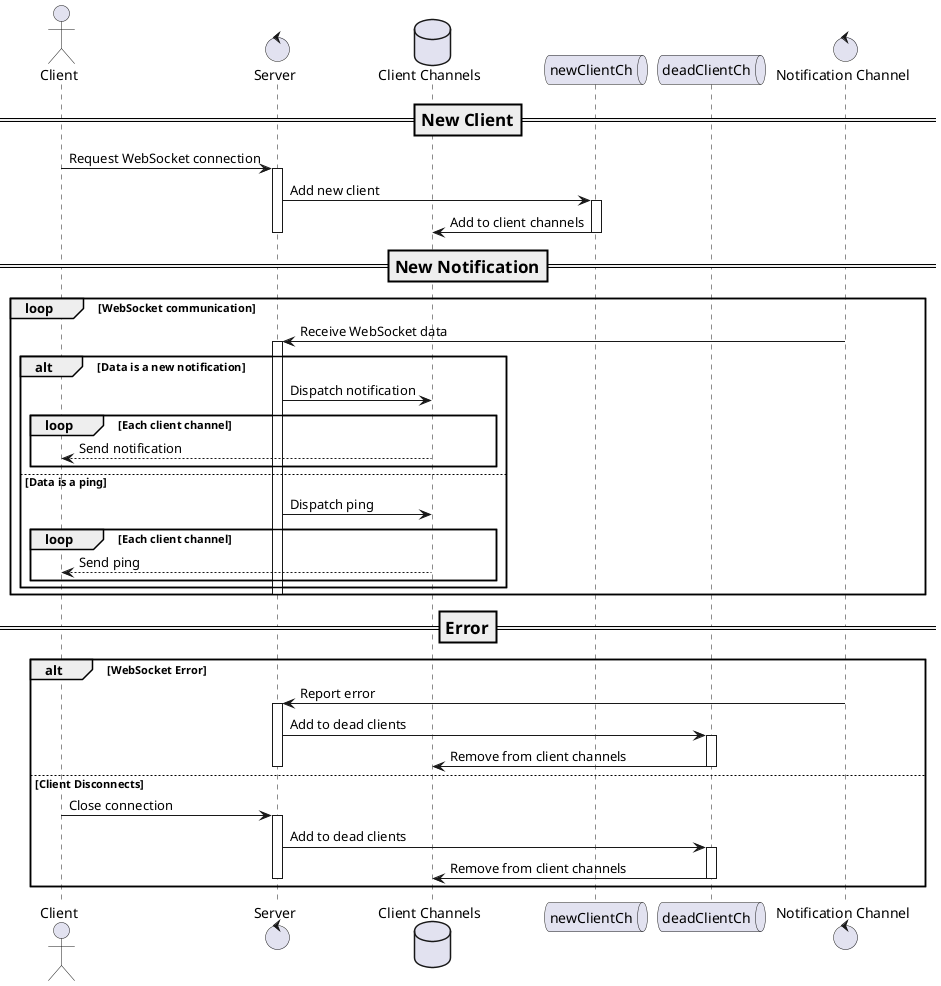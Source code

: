 @startuml

actor Client
control "Server" as Server
database "Client Channels" as Channels
queue "newClientCh" as NewClientCh
queue "deadClientCh" as DeadClientCh
control "Notification Channel" as NotificationChannel

=== New Client ==

Client -> Server: Request WebSocket connection
activate Server


Server -> NewClientCh: Add new client
activate NewClientCh
NewClientCh -> Channels: Add to client channels
deactivate NewClientCh
deactivate Server

=== New Notification ==
loop WebSocket communication
    NotificationChannel -> Server: Receive WebSocket data
    activate Server
    alt Data is a new notification
        Server -> Channels: Dispatch notification
        loop Each client channel
            Channels --> Client: Send notification
        end
    else Data is a ping
        Server -> Channels: Dispatch ping
        loop Each client channel
            Channels --> Client: Send ping
        end
    end
    deactivate Server
end

=== Error ==
alt WebSocket Error
    NotificationChannel -> Server: Report error
    activate Server
    Server -> DeadClientCh: Add to dead clients
    activate DeadClientCh
    DeadClientCh -> Channels: Remove from client channels
    deactivate DeadClientCh
    deactivate Server
else Client Disconnects
    Client -> Server: Close connection
    activate Server
    Server -> DeadClientCh: Add to dead clients
    activate DeadClientCh
    DeadClientCh -> Channels: Remove from client channels
    deactivate DeadClientCh
    deactivate Server
end

deactivate NotificationChannel

@enduml
